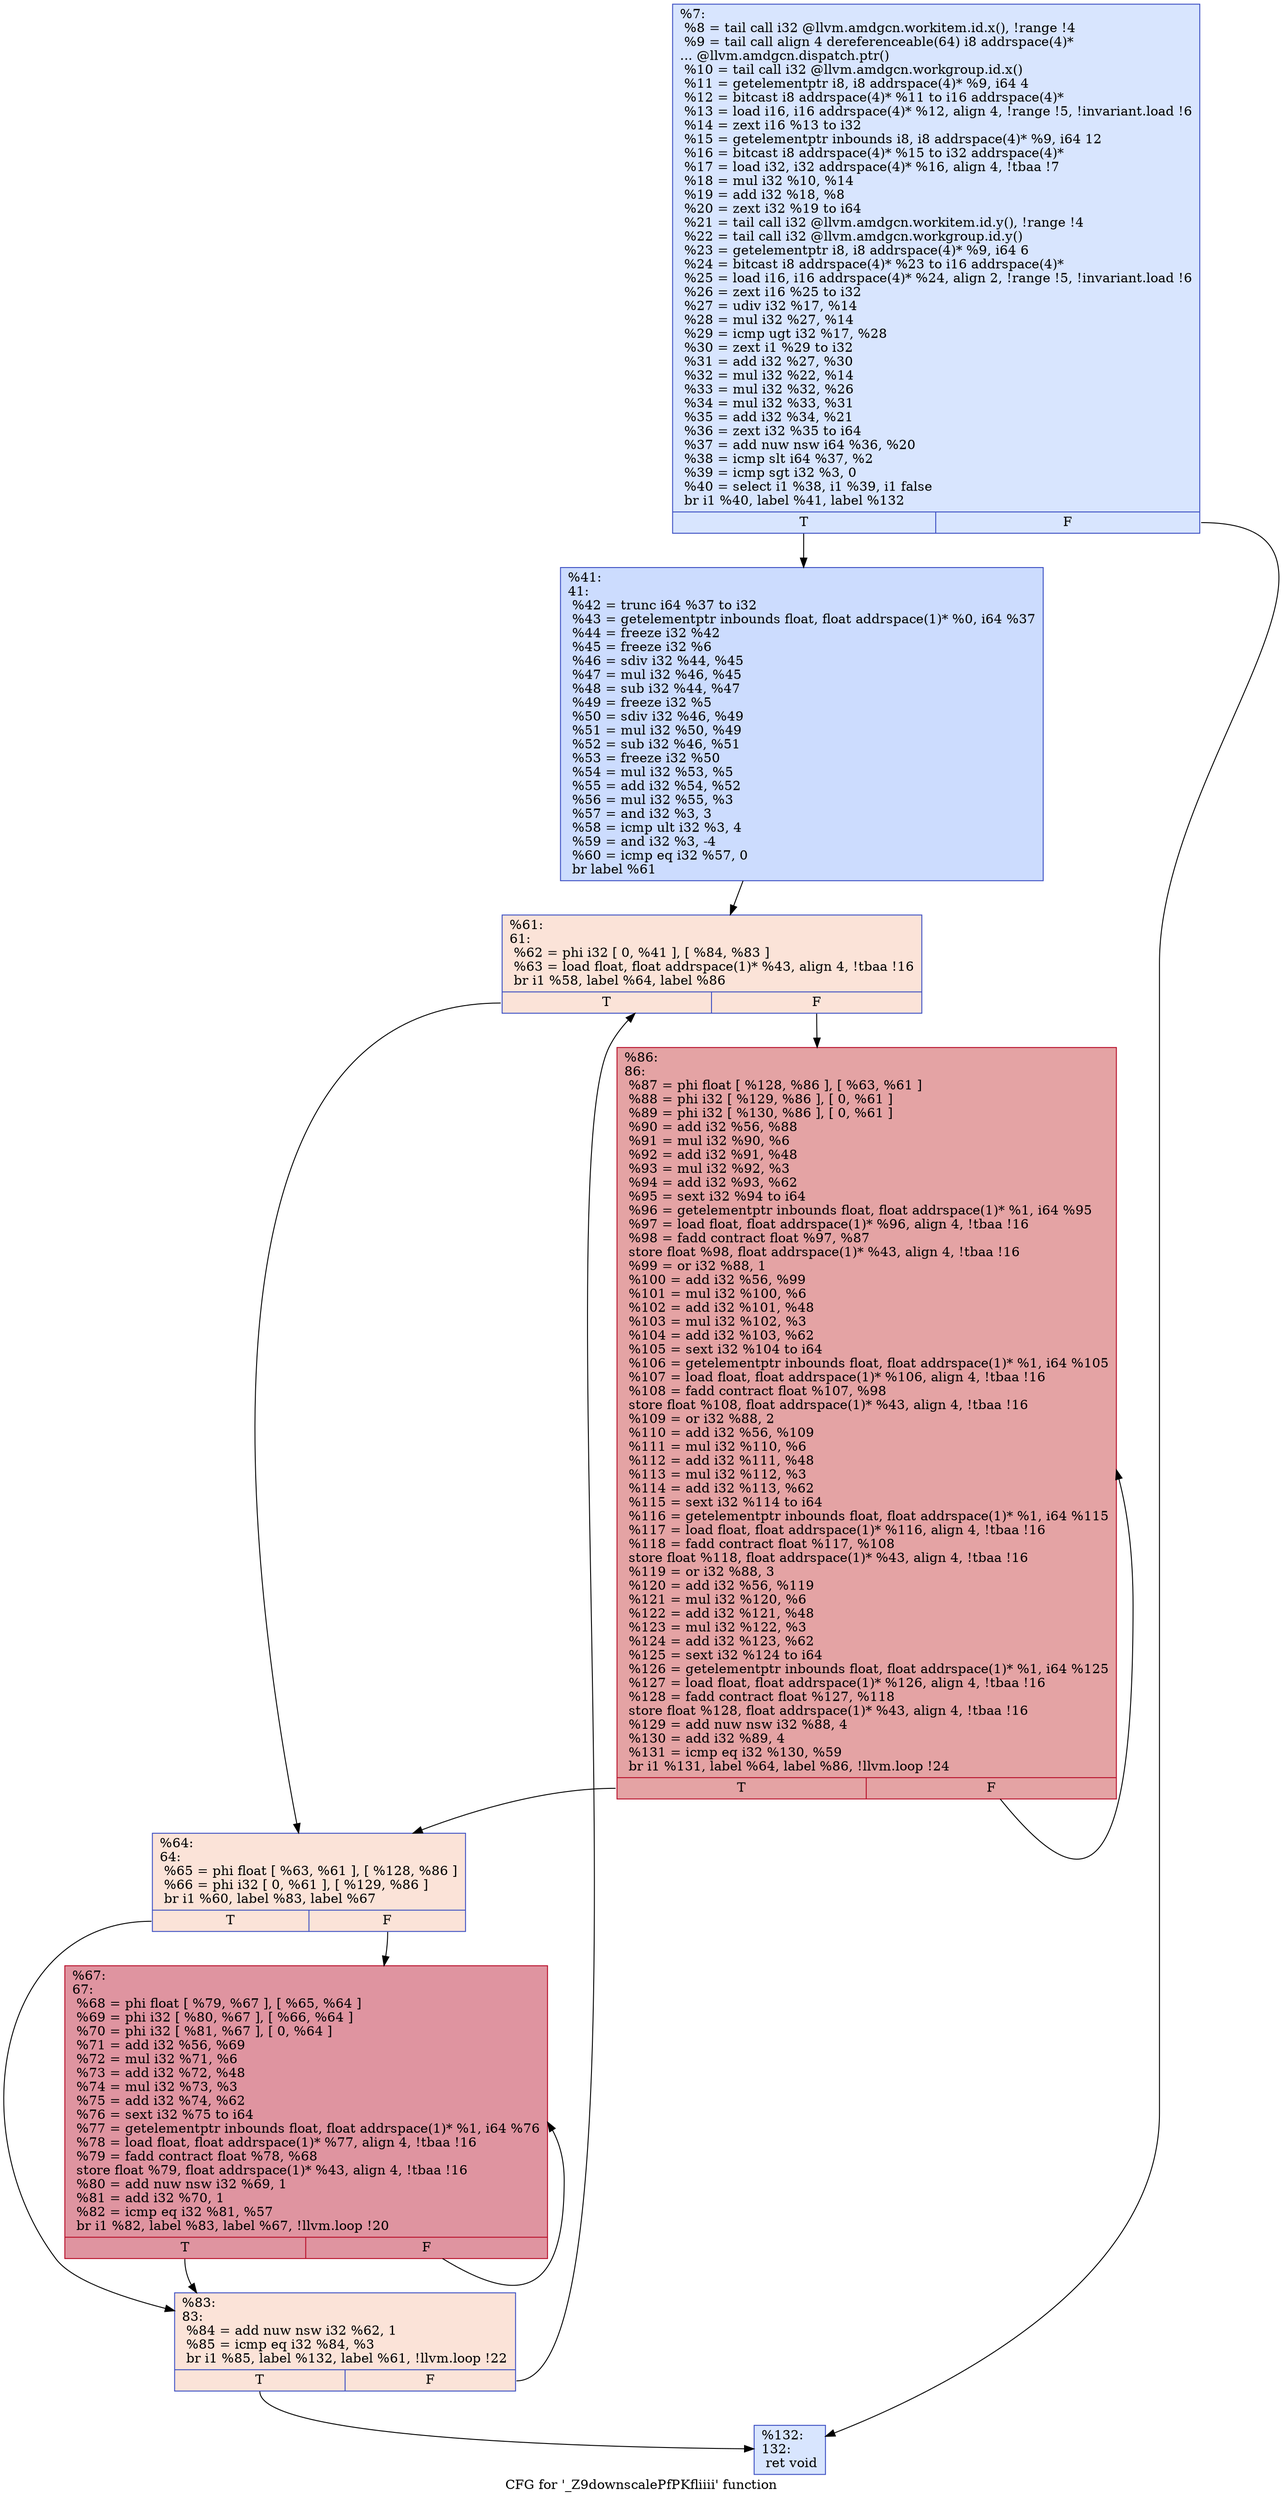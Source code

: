 digraph "CFG for '_Z9downscalePfPKfliiii' function" {
	label="CFG for '_Z9downscalePfPKfliiii' function";

	Node0x479f590 [shape=record,color="#3d50c3ff", style=filled, fillcolor="#a7c5fe70",label="{%7:\l  %8 = tail call i32 @llvm.amdgcn.workitem.id.x(), !range !4\l  %9 = tail call align 4 dereferenceable(64) i8 addrspace(4)*\l... @llvm.amdgcn.dispatch.ptr()\l  %10 = tail call i32 @llvm.amdgcn.workgroup.id.x()\l  %11 = getelementptr i8, i8 addrspace(4)* %9, i64 4\l  %12 = bitcast i8 addrspace(4)* %11 to i16 addrspace(4)*\l  %13 = load i16, i16 addrspace(4)* %12, align 4, !range !5, !invariant.load !6\l  %14 = zext i16 %13 to i32\l  %15 = getelementptr inbounds i8, i8 addrspace(4)* %9, i64 12\l  %16 = bitcast i8 addrspace(4)* %15 to i32 addrspace(4)*\l  %17 = load i32, i32 addrspace(4)* %16, align 4, !tbaa !7\l  %18 = mul i32 %10, %14\l  %19 = add i32 %18, %8\l  %20 = zext i32 %19 to i64\l  %21 = tail call i32 @llvm.amdgcn.workitem.id.y(), !range !4\l  %22 = tail call i32 @llvm.amdgcn.workgroup.id.y()\l  %23 = getelementptr i8, i8 addrspace(4)* %9, i64 6\l  %24 = bitcast i8 addrspace(4)* %23 to i16 addrspace(4)*\l  %25 = load i16, i16 addrspace(4)* %24, align 2, !range !5, !invariant.load !6\l  %26 = zext i16 %25 to i32\l  %27 = udiv i32 %17, %14\l  %28 = mul i32 %27, %14\l  %29 = icmp ugt i32 %17, %28\l  %30 = zext i1 %29 to i32\l  %31 = add i32 %27, %30\l  %32 = mul i32 %22, %14\l  %33 = mul i32 %32, %26\l  %34 = mul i32 %33, %31\l  %35 = add i32 %34, %21\l  %36 = zext i32 %35 to i64\l  %37 = add nuw nsw i64 %36, %20\l  %38 = icmp slt i64 %37, %2\l  %39 = icmp sgt i32 %3, 0\l  %40 = select i1 %38, i1 %39, i1 false\l  br i1 %40, label %41, label %132\l|{<s0>T|<s1>F}}"];
	Node0x479f590:s0 -> Node0x47a3980;
	Node0x479f590:s1 -> Node0x47a3a10;
	Node0x47a3980 [shape=record,color="#3d50c3ff", style=filled, fillcolor="#8caffe70",label="{%41:\l41:                                               \l  %42 = trunc i64 %37 to i32\l  %43 = getelementptr inbounds float, float addrspace(1)* %0, i64 %37\l  %44 = freeze i32 %42\l  %45 = freeze i32 %6\l  %46 = sdiv i32 %44, %45\l  %47 = mul i32 %46, %45\l  %48 = sub i32 %44, %47\l  %49 = freeze i32 %5\l  %50 = sdiv i32 %46, %49\l  %51 = mul i32 %50, %49\l  %52 = sub i32 %46, %51\l  %53 = freeze i32 %50\l  %54 = mul i32 %53, %5\l  %55 = add i32 %54, %52\l  %56 = mul i32 %55, %3\l  %57 = and i32 %3, 3\l  %58 = icmp ult i32 %3, 4\l  %59 = and i32 %3, -4\l  %60 = icmp eq i32 %57, 0\l  br label %61\l}"];
	Node0x47a3980 -> Node0x47a4600;
	Node0x47a4600 [shape=record,color="#3d50c3ff", style=filled, fillcolor="#f6bfa670",label="{%61:\l61:                                               \l  %62 = phi i32 [ 0, %41 ], [ %84, %83 ]\l  %63 = load float, float addrspace(1)* %43, align 4, !tbaa !16\l  br i1 %58, label %64, label %86\l|{<s0>T|<s1>F}}"];
	Node0x47a4600:s0 -> Node0x47a4a10;
	Node0x47a4600:s1 -> Node0x47a4aa0;
	Node0x47a4a10 [shape=record,color="#3d50c3ff", style=filled, fillcolor="#f6bfa670",label="{%64:\l64:                                               \l  %65 = phi float [ %63, %61 ], [ %128, %86 ]\l  %66 = phi i32 [ 0, %61 ], [ %129, %86 ]\l  br i1 %60, label %83, label %67\l|{<s0>T|<s1>F}}"];
	Node0x47a4a10:s0 -> Node0x47a46f0;
	Node0x47a4a10:s1 -> Node0x47a4ff0;
	Node0x47a4ff0 [shape=record,color="#b70d28ff", style=filled, fillcolor="#b70d2870",label="{%67:\l67:                                               \l  %68 = phi float [ %79, %67 ], [ %65, %64 ]\l  %69 = phi i32 [ %80, %67 ], [ %66, %64 ]\l  %70 = phi i32 [ %81, %67 ], [ 0, %64 ]\l  %71 = add i32 %56, %69\l  %72 = mul i32 %71, %6\l  %73 = add i32 %72, %48\l  %74 = mul i32 %73, %3\l  %75 = add i32 %74, %62\l  %76 = sext i32 %75 to i64\l  %77 = getelementptr inbounds float, float addrspace(1)* %1, i64 %76\l  %78 = load float, float addrspace(1)* %77, align 4, !tbaa !16\l  %79 = fadd contract float %78, %68\l  store float %79, float addrspace(1)* %43, align 4, !tbaa !16\l  %80 = add nuw nsw i32 %69, 1\l  %81 = add i32 %70, 1\l  %82 = icmp eq i32 %81, %57\l  br i1 %82, label %83, label %67, !llvm.loop !20\l|{<s0>T|<s1>F}}"];
	Node0x47a4ff0:s0 -> Node0x47a46f0;
	Node0x47a4ff0:s1 -> Node0x47a4ff0;
	Node0x47a46f0 [shape=record,color="#3d50c3ff", style=filled, fillcolor="#f6bfa670",label="{%83:\l83:                                               \l  %84 = add nuw nsw i32 %62, 1\l  %85 = icmp eq i32 %84, %3\l  br i1 %85, label %132, label %61, !llvm.loop !22\l|{<s0>T|<s1>F}}"];
	Node0x47a46f0:s0 -> Node0x47a3a10;
	Node0x47a46f0:s1 -> Node0x47a4600;
	Node0x47a4aa0 [shape=record,color="#b70d28ff", style=filled, fillcolor="#c32e3170",label="{%86:\l86:                                               \l  %87 = phi float [ %128, %86 ], [ %63, %61 ]\l  %88 = phi i32 [ %129, %86 ], [ 0, %61 ]\l  %89 = phi i32 [ %130, %86 ], [ 0, %61 ]\l  %90 = add i32 %56, %88\l  %91 = mul i32 %90, %6\l  %92 = add i32 %91, %48\l  %93 = mul i32 %92, %3\l  %94 = add i32 %93, %62\l  %95 = sext i32 %94 to i64\l  %96 = getelementptr inbounds float, float addrspace(1)* %1, i64 %95\l  %97 = load float, float addrspace(1)* %96, align 4, !tbaa !16\l  %98 = fadd contract float %97, %87\l  store float %98, float addrspace(1)* %43, align 4, !tbaa !16\l  %99 = or i32 %88, 1\l  %100 = add i32 %56, %99\l  %101 = mul i32 %100, %6\l  %102 = add i32 %101, %48\l  %103 = mul i32 %102, %3\l  %104 = add i32 %103, %62\l  %105 = sext i32 %104 to i64\l  %106 = getelementptr inbounds float, float addrspace(1)* %1, i64 %105\l  %107 = load float, float addrspace(1)* %106, align 4, !tbaa !16\l  %108 = fadd contract float %107, %98\l  store float %108, float addrspace(1)* %43, align 4, !tbaa !16\l  %109 = or i32 %88, 2\l  %110 = add i32 %56, %109\l  %111 = mul i32 %110, %6\l  %112 = add i32 %111, %48\l  %113 = mul i32 %112, %3\l  %114 = add i32 %113, %62\l  %115 = sext i32 %114 to i64\l  %116 = getelementptr inbounds float, float addrspace(1)* %1, i64 %115\l  %117 = load float, float addrspace(1)* %116, align 4, !tbaa !16\l  %118 = fadd contract float %117, %108\l  store float %118, float addrspace(1)* %43, align 4, !tbaa !16\l  %119 = or i32 %88, 3\l  %120 = add i32 %56, %119\l  %121 = mul i32 %120, %6\l  %122 = add i32 %121, %48\l  %123 = mul i32 %122, %3\l  %124 = add i32 %123, %62\l  %125 = sext i32 %124 to i64\l  %126 = getelementptr inbounds float, float addrspace(1)* %1, i64 %125\l  %127 = load float, float addrspace(1)* %126, align 4, !tbaa !16\l  %128 = fadd contract float %127, %118\l  store float %128, float addrspace(1)* %43, align 4, !tbaa !16\l  %129 = add nuw nsw i32 %88, 4\l  %130 = add i32 %89, 4\l  %131 = icmp eq i32 %130, %59\l  br i1 %131, label %64, label %86, !llvm.loop !24\l|{<s0>T|<s1>F}}"];
	Node0x47a4aa0:s0 -> Node0x47a4a10;
	Node0x47a4aa0:s1 -> Node0x47a4aa0;
	Node0x47a3a10 [shape=record,color="#3d50c3ff", style=filled, fillcolor="#a7c5fe70",label="{%132:\l132:                                              \l  ret void\l}"];
}
